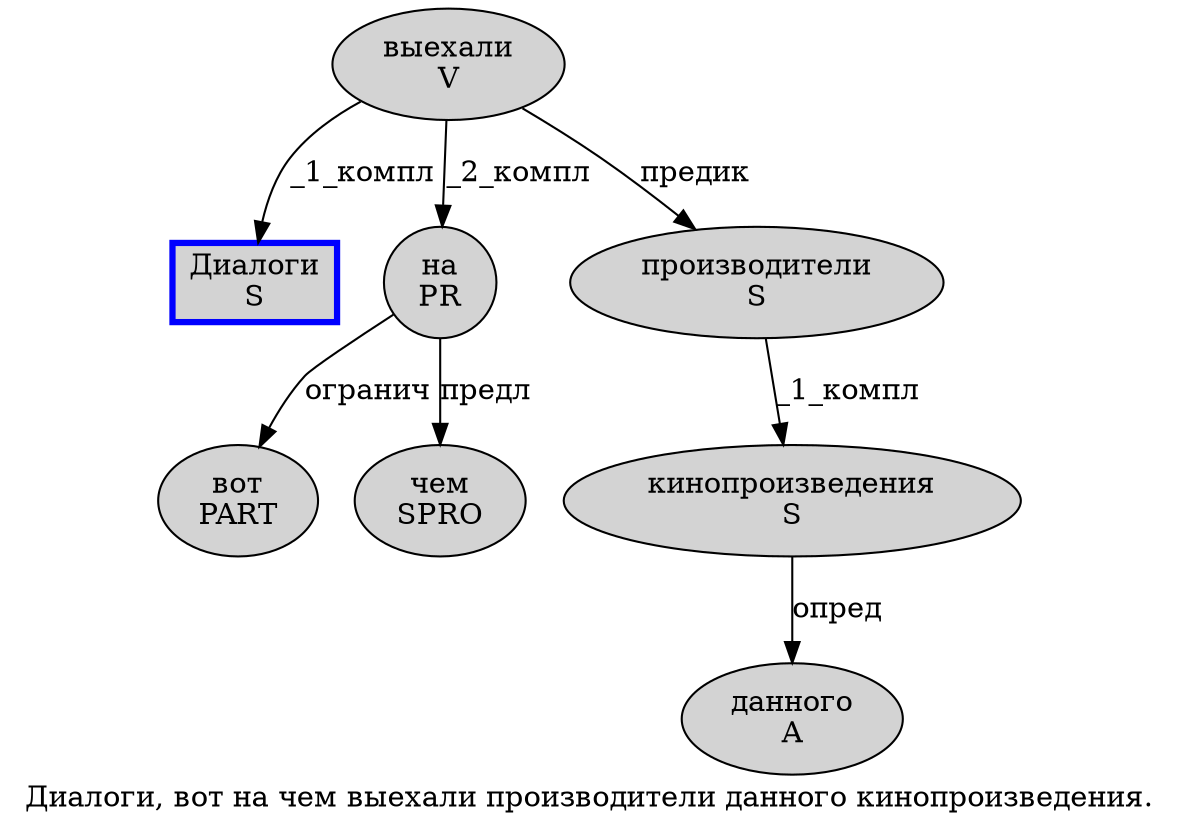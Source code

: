 digraph SENTENCE_4271 {
	graph [label="Диалоги, вот на чем выехали производители данного кинопроизведения."]
	node [style=filled]
		0 [label="Диалоги
S" color=blue fillcolor=lightgray penwidth=3 shape=box]
		2 [label="вот
PART" color="" fillcolor=lightgray penwidth=1 shape=ellipse]
		3 [label="на
PR" color="" fillcolor=lightgray penwidth=1 shape=ellipse]
		4 [label="чем
SPRO" color="" fillcolor=lightgray penwidth=1 shape=ellipse]
		5 [label="выехали
V" color="" fillcolor=lightgray penwidth=1 shape=ellipse]
		6 [label="производители
S" color="" fillcolor=lightgray penwidth=1 shape=ellipse]
		7 [label="данного
A" color="" fillcolor=lightgray penwidth=1 shape=ellipse]
		8 [label="кинопроизведения
S" color="" fillcolor=lightgray penwidth=1 shape=ellipse]
			3 -> 2 [label="огранич"]
			3 -> 4 [label="предл"]
			6 -> 8 [label="_1_компл"]
			5 -> 0 [label="_1_компл"]
			5 -> 3 [label="_2_компл"]
			5 -> 6 [label="предик"]
			8 -> 7 [label="опред"]
}